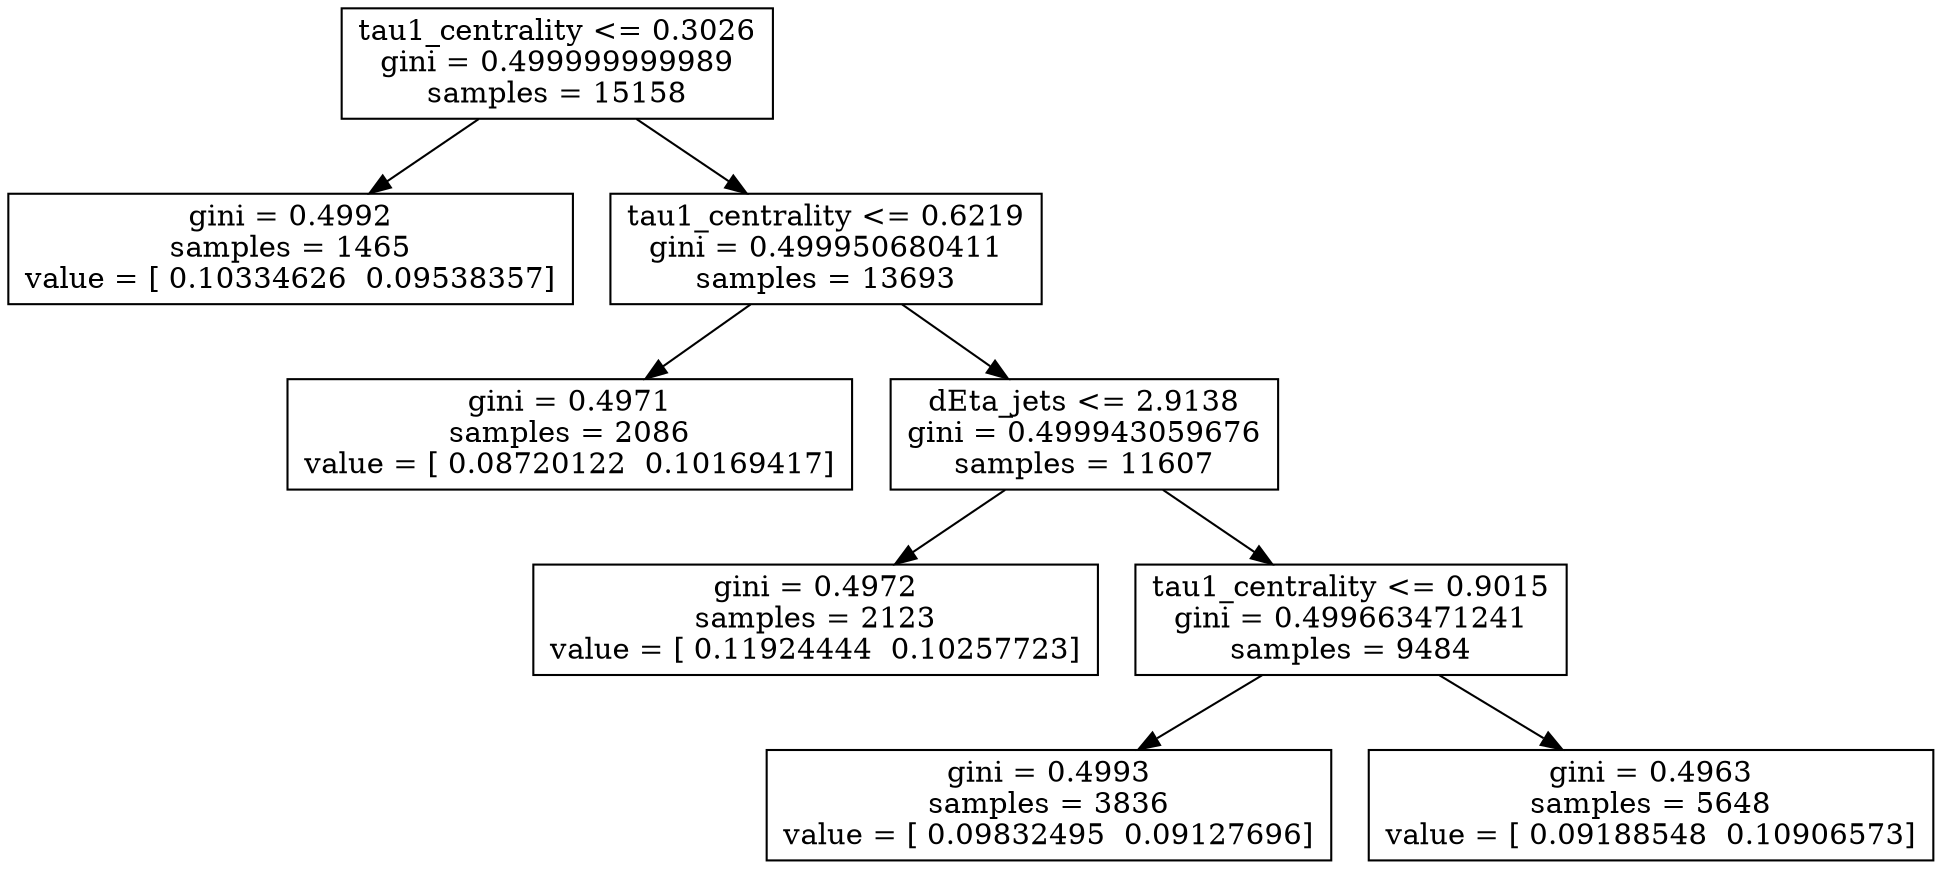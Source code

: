 digraph Tree {
0 [label="tau1_centrality <= 0.3026\ngini = 0.499999999989\nsamples = 15158", shape="box"] ;
1 [label="gini = 0.4992\nsamples = 1465\nvalue = [ 0.10334626  0.09538357]", shape="box"] ;
0 -> 1 ;
2 [label="tau1_centrality <= 0.6219\ngini = 0.499950680411\nsamples = 13693", shape="box"] ;
0 -> 2 ;
3 [label="gini = 0.4971\nsamples = 2086\nvalue = [ 0.08720122  0.10169417]", shape="box"] ;
2 -> 3 ;
4 [label="dEta_jets <= 2.9138\ngini = 0.499943059676\nsamples = 11607", shape="box"] ;
2 -> 4 ;
5 [label="gini = 0.4972\nsamples = 2123\nvalue = [ 0.11924444  0.10257723]", shape="box"] ;
4 -> 5 ;
6 [label="tau1_centrality <= 0.9015\ngini = 0.499663471241\nsamples = 9484", shape="box"] ;
4 -> 6 ;
7 [label="gini = 0.4993\nsamples = 3836\nvalue = [ 0.09832495  0.09127696]", shape="box"] ;
6 -> 7 ;
8 [label="gini = 0.4963\nsamples = 5648\nvalue = [ 0.09188548  0.10906573]", shape="box"] ;
6 -> 8 ;
}